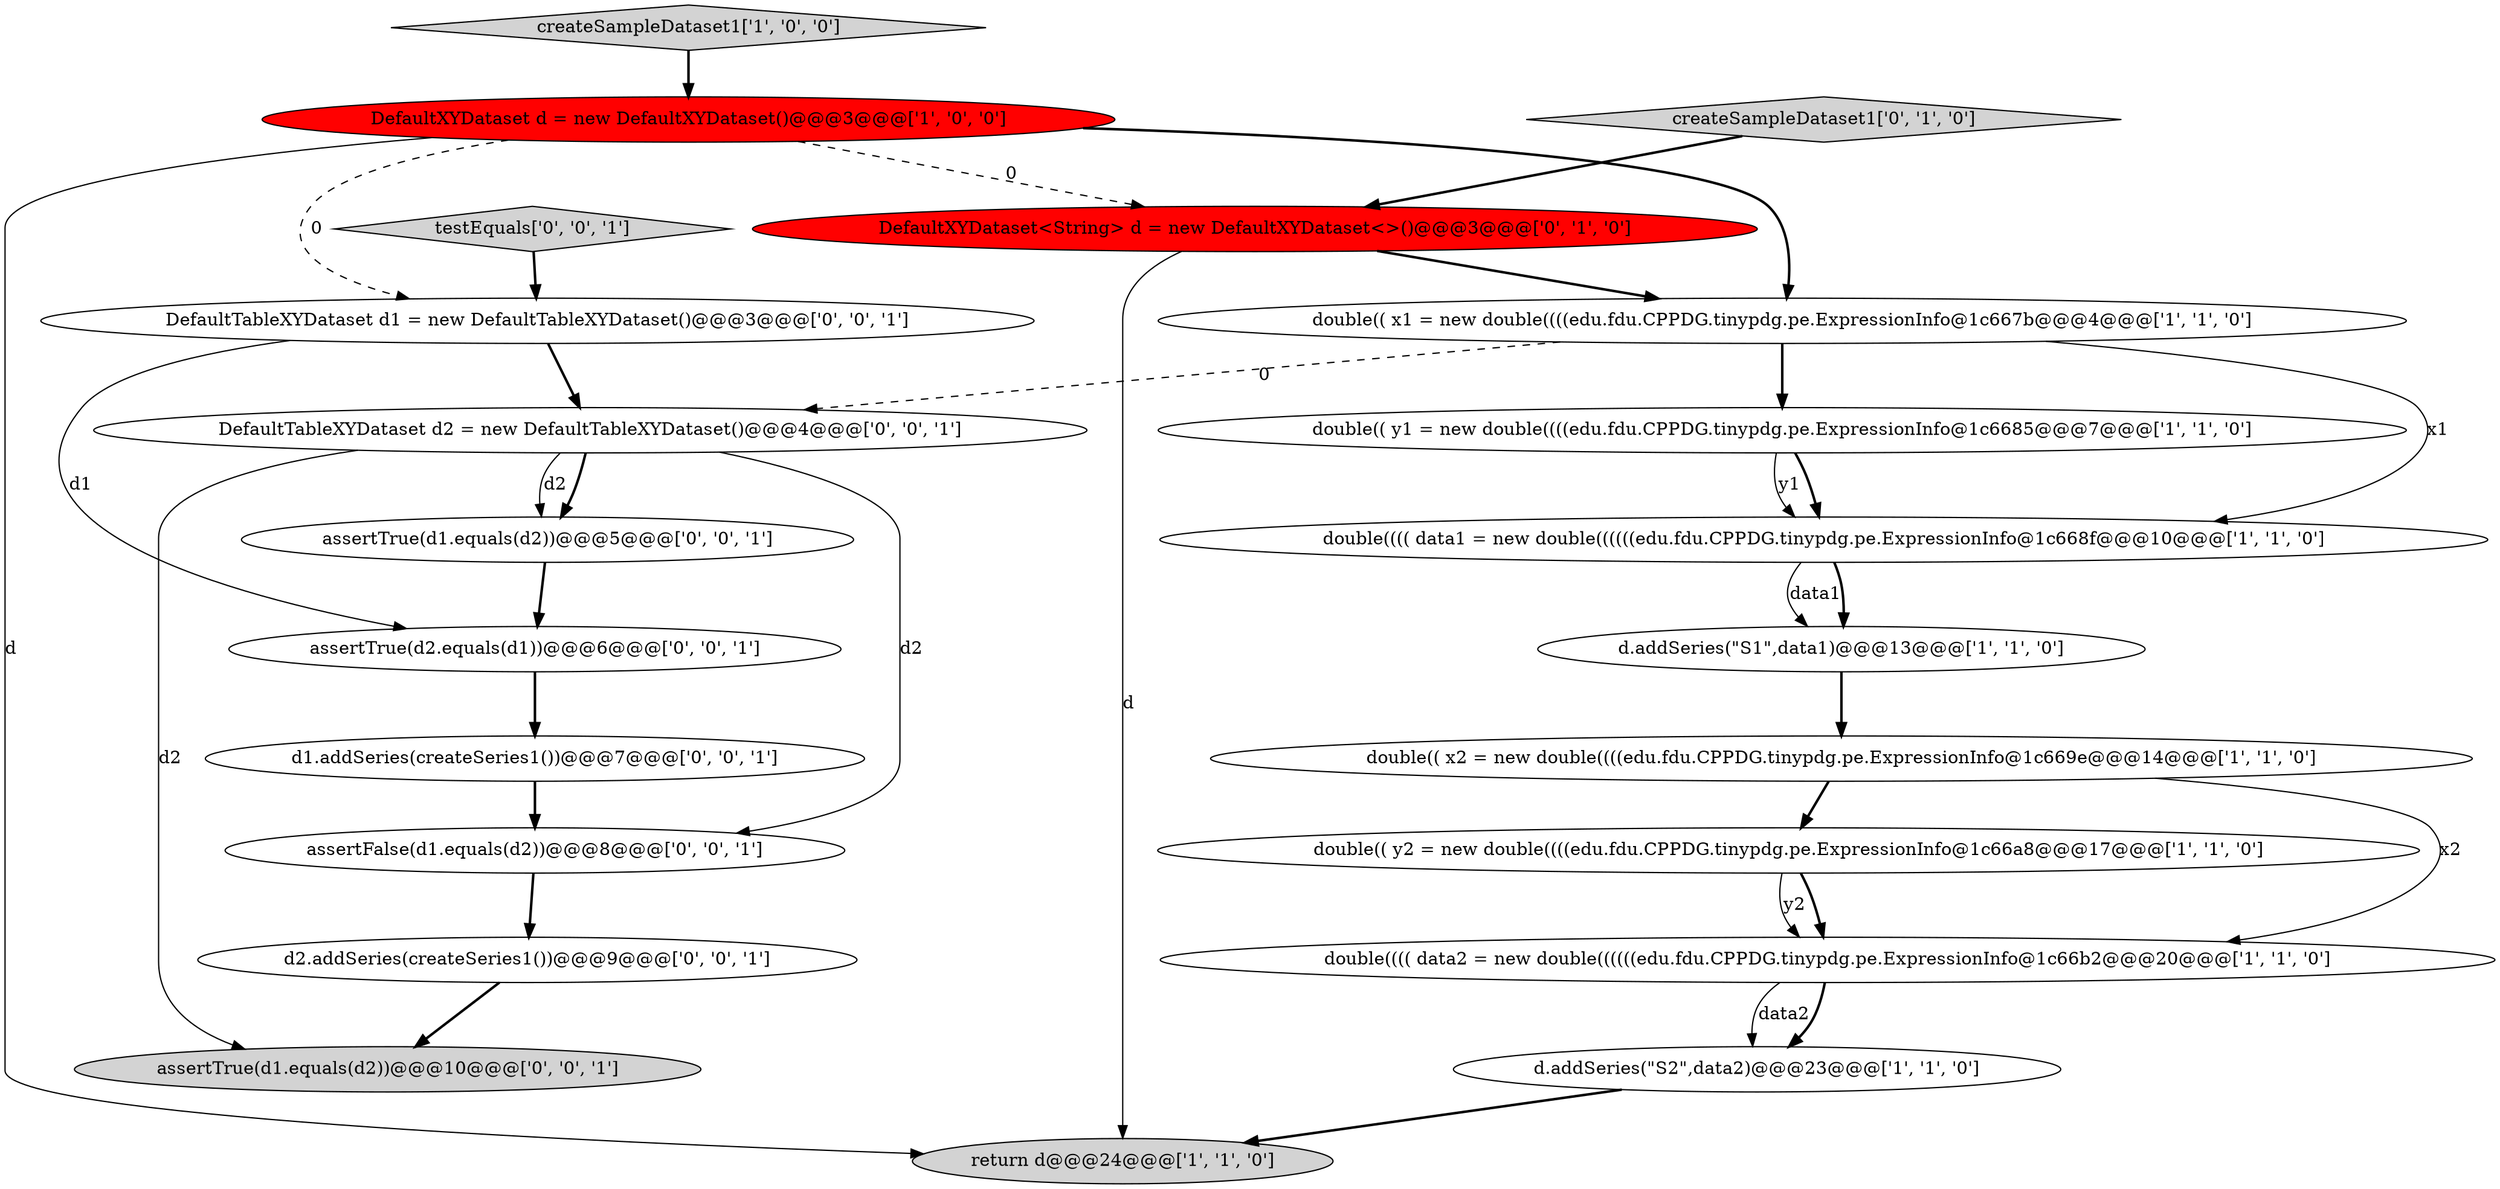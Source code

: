 digraph {
5 [style = filled, label = "double(((( data2 = new double((((((edu.fdu.CPPDG.tinypdg.pe.ExpressionInfo@1c66b2@@@20@@@['1', '1', '0']", fillcolor = white, shape = ellipse image = "AAA0AAABBB1BBB"];
19 [style = filled, label = "DefaultTableXYDataset d2 = new DefaultTableXYDataset()@@@4@@@['0', '0', '1']", fillcolor = white, shape = ellipse image = "AAA0AAABBB3BBB"];
17 [style = filled, label = "testEquals['0', '0', '1']", fillcolor = lightgray, shape = diamond image = "AAA0AAABBB3BBB"];
15 [style = filled, label = "DefaultTableXYDataset d1 = new DefaultTableXYDataset()@@@3@@@['0', '0', '1']", fillcolor = white, shape = ellipse image = "AAA0AAABBB3BBB"];
10 [style = filled, label = "return d@@@24@@@['1', '1', '0']", fillcolor = lightgray, shape = ellipse image = "AAA0AAABBB1BBB"];
2 [style = filled, label = "double(( y1 = new double((((edu.fdu.CPPDG.tinypdg.pe.ExpressionInfo@1c6685@@@7@@@['1', '1', '0']", fillcolor = white, shape = ellipse image = "AAA0AAABBB1BBB"];
11 [style = filled, label = "createSampleDataset1['0', '1', '0']", fillcolor = lightgray, shape = diamond image = "AAA0AAABBB2BBB"];
6 [style = filled, label = "d.addSeries(\"S2\",data2)@@@23@@@['1', '1', '0']", fillcolor = white, shape = ellipse image = "AAA0AAABBB1BBB"];
20 [style = filled, label = "assertFalse(d1.equals(d2))@@@8@@@['0', '0', '1']", fillcolor = white, shape = ellipse image = "AAA0AAABBB3BBB"];
4 [style = filled, label = "createSampleDataset1['1', '0', '0']", fillcolor = lightgray, shape = diamond image = "AAA0AAABBB1BBB"];
21 [style = filled, label = "assertTrue(d2.equals(d1))@@@6@@@['0', '0', '1']", fillcolor = white, shape = ellipse image = "AAA0AAABBB3BBB"];
3 [style = filled, label = "double(((( data1 = new double((((((edu.fdu.CPPDG.tinypdg.pe.ExpressionInfo@1c668f@@@10@@@['1', '1', '0']", fillcolor = white, shape = ellipse image = "AAA0AAABBB1BBB"];
16 [style = filled, label = "d2.addSeries(createSeries1())@@@9@@@['0', '0', '1']", fillcolor = white, shape = ellipse image = "AAA0AAABBB3BBB"];
9 [style = filled, label = "double(( x2 = new double((((edu.fdu.CPPDG.tinypdg.pe.ExpressionInfo@1c669e@@@14@@@['1', '1', '0']", fillcolor = white, shape = ellipse image = "AAA0AAABBB1BBB"];
0 [style = filled, label = "d.addSeries(\"S1\",data1)@@@13@@@['1', '1', '0']", fillcolor = white, shape = ellipse image = "AAA0AAABBB1BBB"];
13 [style = filled, label = "assertTrue(d1.equals(d2))@@@5@@@['0', '0', '1']", fillcolor = white, shape = ellipse image = "AAA0AAABBB3BBB"];
1 [style = filled, label = "double(( y2 = new double((((edu.fdu.CPPDG.tinypdg.pe.ExpressionInfo@1c66a8@@@17@@@['1', '1', '0']", fillcolor = white, shape = ellipse image = "AAA0AAABBB1BBB"];
14 [style = filled, label = "d1.addSeries(createSeries1())@@@7@@@['0', '0', '1']", fillcolor = white, shape = ellipse image = "AAA0AAABBB3BBB"];
7 [style = filled, label = "DefaultXYDataset d = new DefaultXYDataset()@@@3@@@['1', '0', '0']", fillcolor = red, shape = ellipse image = "AAA1AAABBB1BBB"];
12 [style = filled, label = "DefaultXYDataset<String> d = new DefaultXYDataset<>()@@@3@@@['0', '1', '0']", fillcolor = red, shape = ellipse image = "AAA1AAABBB2BBB"];
18 [style = filled, label = "assertTrue(d1.equals(d2))@@@10@@@['0', '0', '1']", fillcolor = lightgray, shape = ellipse image = "AAA0AAABBB3BBB"];
8 [style = filled, label = "double(( x1 = new double((((edu.fdu.CPPDG.tinypdg.pe.ExpressionInfo@1c667b@@@4@@@['1', '1', '0']", fillcolor = white, shape = ellipse image = "AAA0AAABBB1BBB"];
1->5 [style = bold, label=""];
19->20 [style = solid, label="d2"];
8->19 [style = dashed, label="0"];
0->9 [style = bold, label=""];
16->18 [style = bold, label=""];
15->21 [style = solid, label="d1"];
3->0 [style = solid, label="data1"];
2->3 [style = bold, label=""];
8->3 [style = solid, label="x1"];
5->6 [style = solid, label="data2"];
9->5 [style = solid, label="x2"];
11->12 [style = bold, label=""];
15->19 [style = bold, label=""];
7->8 [style = bold, label=""];
4->7 [style = bold, label=""];
3->0 [style = bold, label=""];
12->10 [style = solid, label="d"];
20->16 [style = bold, label=""];
5->6 [style = bold, label=""];
19->13 [style = bold, label=""];
8->2 [style = bold, label=""];
1->5 [style = solid, label="y2"];
12->8 [style = bold, label=""];
6->10 [style = bold, label=""];
19->13 [style = solid, label="d2"];
17->15 [style = bold, label=""];
7->15 [style = dashed, label="0"];
7->12 [style = dashed, label="0"];
19->18 [style = solid, label="d2"];
7->10 [style = solid, label="d"];
9->1 [style = bold, label=""];
13->21 [style = bold, label=""];
2->3 [style = solid, label="y1"];
14->20 [style = bold, label=""];
21->14 [style = bold, label=""];
}
